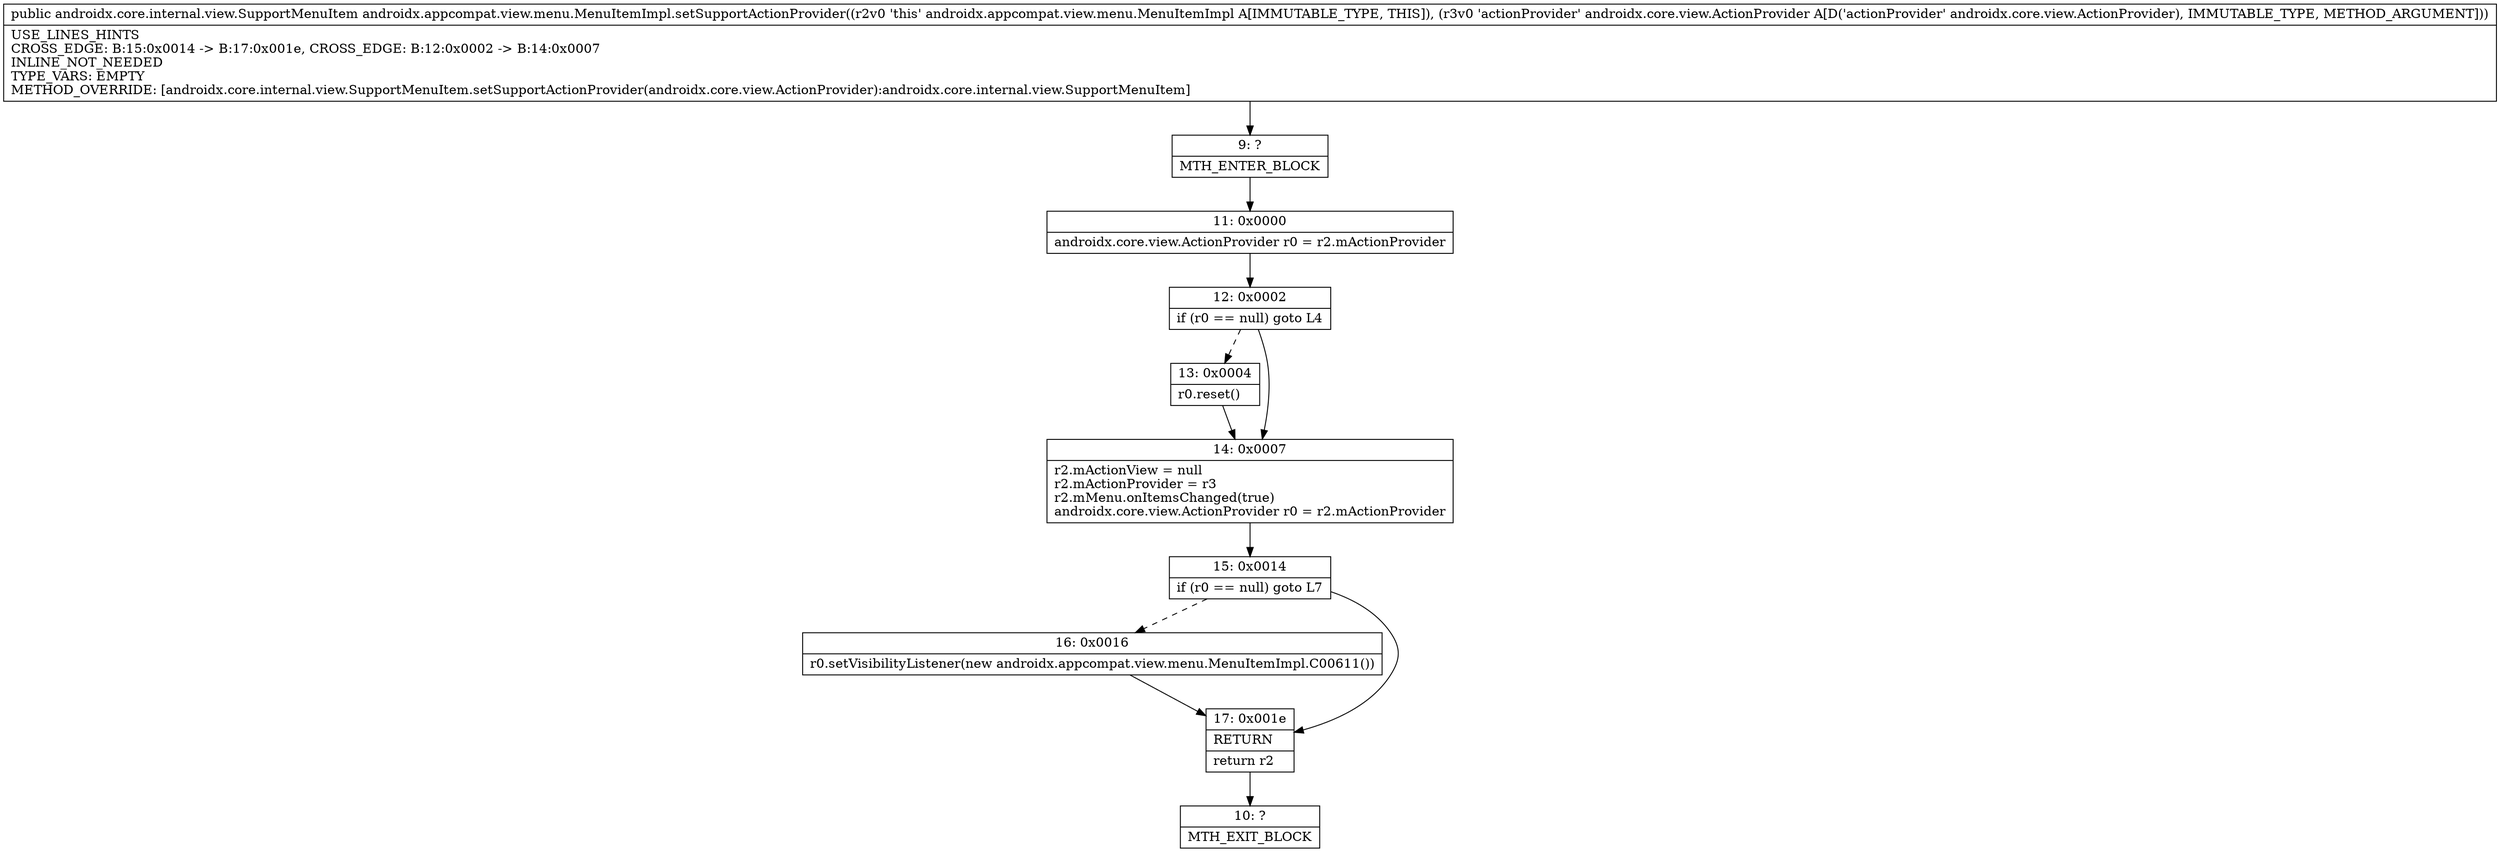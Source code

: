 digraph "CFG forandroidx.appcompat.view.menu.MenuItemImpl.setSupportActionProvider(Landroidx\/core\/view\/ActionProvider;)Landroidx\/core\/internal\/view\/SupportMenuItem;" {
Node_9 [shape=record,label="{9\:\ ?|MTH_ENTER_BLOCK\l}"];
Node_11 [shape=record,label="{11\:\ 0x0000|androidx.core.view.ActionProvider r0 = r2.mActionProvider\l}"];
Node_12 [shape=record,label="{12\:\ 0x0002|if (r0 == null) goto L4\l}"];
Node_13 [shape=record,label="{13\:\ 0x0004|r0.reset()\l}"];
Node_14 [shape=record,label="{14\:\ 0x0007|r2.mActionView = null\lr2.mActionProvider = r3\lr2.mMenu.onItemsChanged(true)\landroidx.core.view.ActionProvider r0 = r2.mActionProvider\l}"];
Node_15 [shape=record,label="{15\:\ 0x0014|if (r0 == null) goto L7\l}"];
Node_16 [shape=record,label="{16\:\ 0x0016|r0.setVisibilityListener(new androidx.appcompat.view.menu.MenuItemImpl.C00611())\l}"];
Node_17 [shape=record,label="{17\:\ 0x001e|RETURN\l|return r2\l}"];
Node_10 [shape=record,label="{10\:\ ?|MTH_EXIT_BLOCK\l}"];
MethodNode[shape=record,label="{public androidx.core.internal.view.SupportMenuItem androidx.appcompat.view.menu.MenuItemImpl.setSupportActionProvider((r2v0 'this' androidx.appcompat.view.menu.MenuItemImpl A[IMMUTABLE_TYPE, THIS]), (r3v0 'actionProvider' androidx.core.view.ActionProvider A[D('actionProvider' androidx.core.view.ActionProvider), IMMUTABLE_TYPE, METHOD_ARGUMENT]))  | USE_LINES_HINTS\lCROSS_EDGE: B:15:0x0014 \-\> B:17:0x001e, CROSS_EDGE: B:12:0x0002 \-\> B:14:0x0007\lINLINE_NOT_NEEDED\lTYPE_VARS: EMPTY\lMETHOD_OVERRIDE: [androidx.core.internal.view.SupportMenuItem.setSupportActionProvider(androidx.core.view.ActionProvider):androidx.core.internal.view.SupportMenuItem]\l}"];
MethodNode -> Node_9;Node_9 -> Node_11;
Node_11 -> Node_12;
Node_12 -> Node_13[style=dashed];
Node_12 -> Node_14;
Node_13 -> Node_14;
Node_14 -> Node_15;
Node_15 -> Node_16[style=dashed];
Node_15 -> Node_17;
Node_16 -> Node_17;
Node_17 -> Node_10;
}

